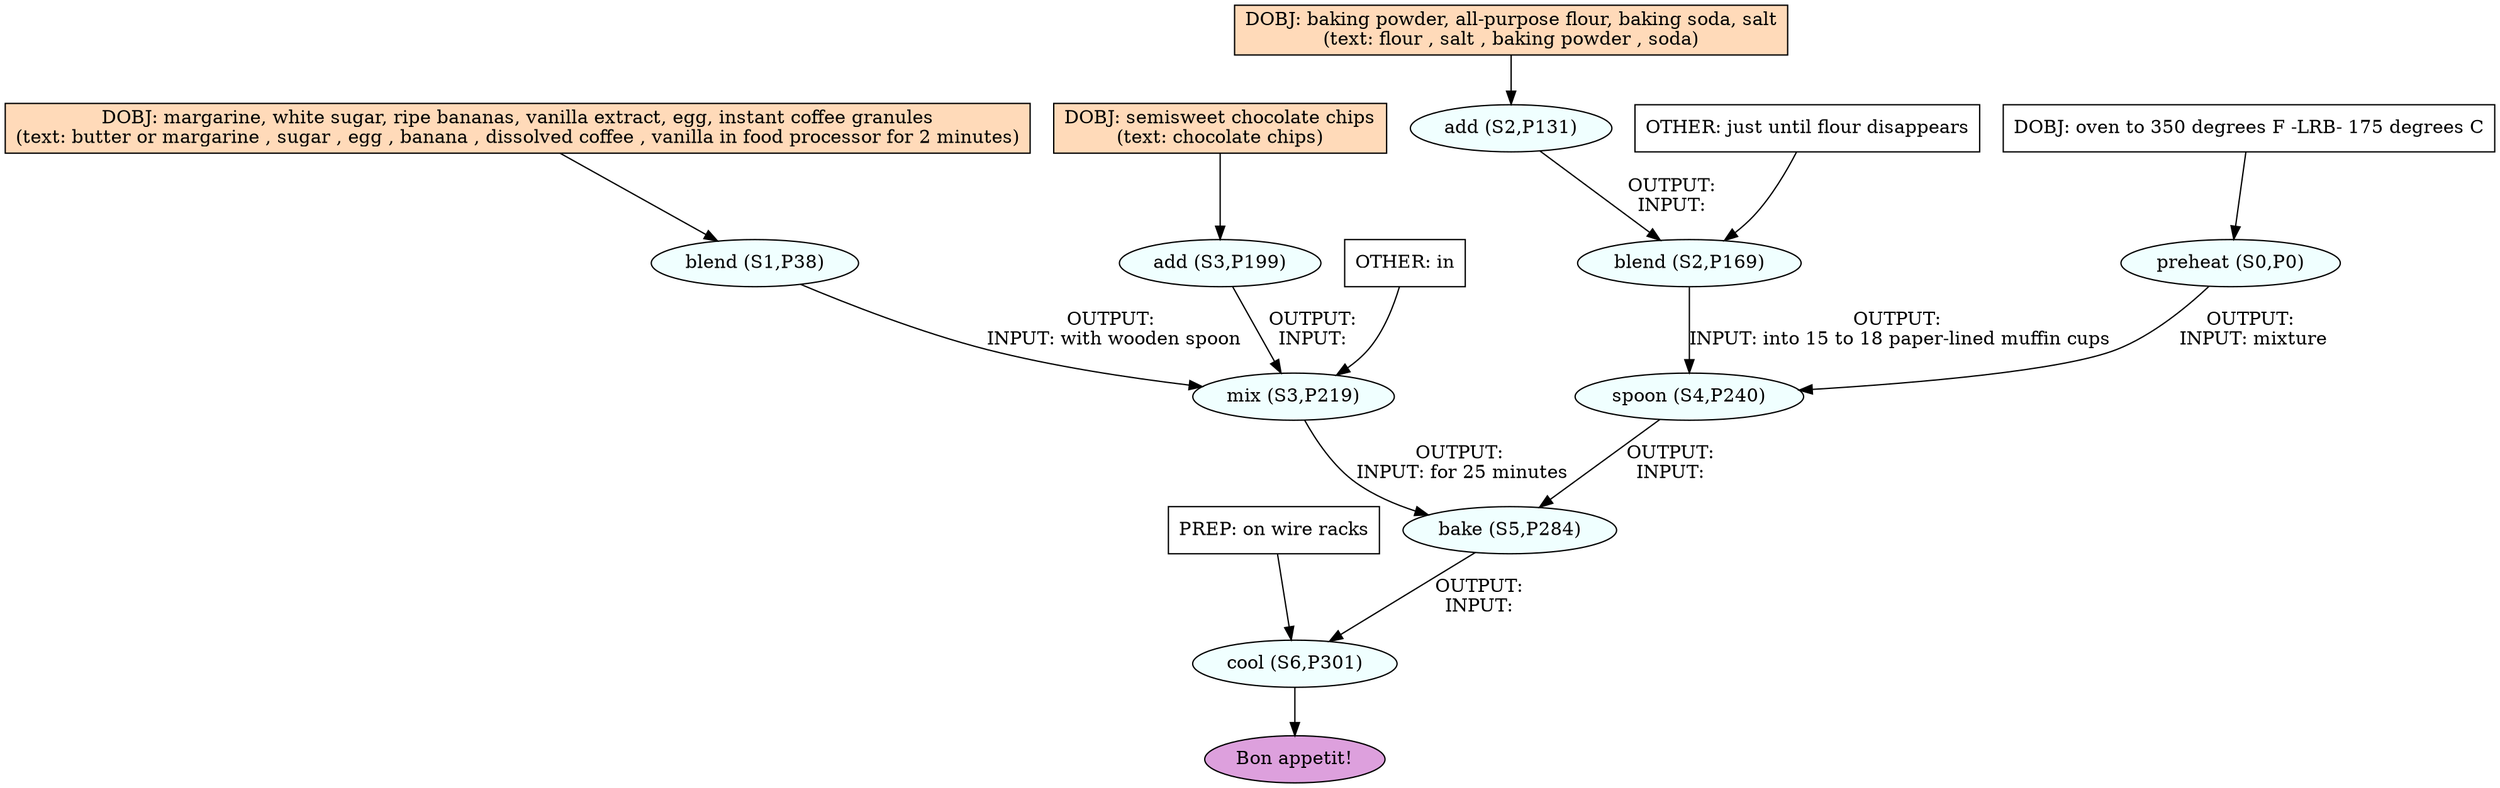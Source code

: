 digraph recipe {
E0[label="preheat (S0,P0)", shape=oval, style=filled, fillcolor=azure]
E1[label="blend (S1,P38)", shape=oval, style=filled, fillcolor=azure]
E2[label="add (S2,P131)", shape=oval, style=filled, fillcolor=azure]
E3[label="blend (S2,P169)", shape=oval, style=filled, fillcolor=azure]
E4[label="add (S3,P199)", shape=oval, style=filled, fillcolor=azure]
E5[label="mix (S3,P219)", shape=oval, style=filled, fillcolor=azure]
E6[label="spoon (S4,P240)", shape=oval, style=filled, fillcolor=azure]
E7[label="bake (S5,P284)", shape=oval, style=filled, fillcolor=azure]
E8[label="cool (S6,P301)", shape=oval, style=filled, fillcolor=azure]
D1[label="DOBJ: margarine, white sugar, ripe bananas, vanilla extract, egg, instant coffee granules
(text: butter or margarine , sugar , egg , banana , dissolved coffee , vanilla in food processor for 2 minutes)", shape=box, style=filled, fillcolor=peachpuff]
D1 -> E1
D4[label="DOBJ: semisweet chocolate chips
(text: chocolate chips)", shape=box, style=filled, fillcolor=peachpuff]
D4 -> E4
D0[label="DOBJ: oven to 350 degrees F -LRB- 175 degrees C", shape=box, style=filled, fillcolor=white]
D0 -> E0
D2[label="DOBJ: baking powder, all-purpose flour, baking soda, salt
(text: flour , salt , baking powder , soda)", shape=box, style=filled, fillcolor=peachpuff]
D2 -> E2
E2 -> E3 [label="OUTPUT: 
INPUT: "]
O3_0_0[label="OTHER: just until flour disappears", shape=box, style=filled, fillcolor=white]
O3_0_0 -> E3
E4 -> E5 [label="OUTPUT: 
INPUT: "]
E1 -> E5 [label="OUTPUT: 
INPUT: with wooden spoon"]
O5_0_0[label="OTHER: in", shape=box, style=filled, fillcolor=white]
O5_0_0 -> E5
E0 -> E6 [label="OUTPUT: 
INPUT: mixture"]
E3 -> E6 [label="OUTPUT: 
INPUT: into 15 to 18 paper-lined muffin cups"]
E6 -> E7 [label="OUTPUT: 
INPUT: "]
E5 -> E7 [label="OUTPUT: 
INPUT: for 25 minutes"]
E7 -> E8 [label="OUTPUT: 
INPUT: "]
P8_0_0[label="PREP: on wire racks", shape=box, style=filled, fillcolor=white]
P8_0_0 -> E8
EOR[label="Bon appetit!", shape=oval, style=filled, fillcolor=plum]
E8 -> EOR
}
